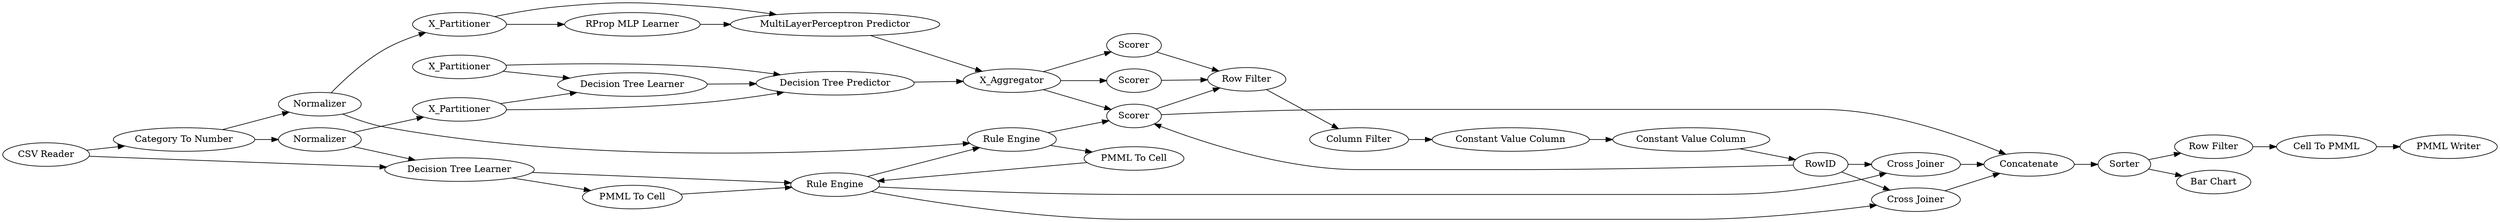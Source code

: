 digraph {
	295 -> 298
	7 -> 8
	4 -> 5
	8 -> 9
	34 -> 35
	28 -> 34
	3 -> 35
	39 -> 298
	34 -> 38
	4 -> 6
	7 -> 41
	293 -> 39
	38 -> 298
	41 -> 9
	2 -> 40
	9 -> 294
	31 -> 32
	35 -> 39
	293 -> 295
	298 -> 299
	1 -> 2
	290 -> 292
	33 -> 34
	32 -> 7
	305 -> 32
	299 -> 300
	33 -> 28
	301 -> 302
	35 -> 22
	40 -> 305
	305 -> 31
	309 -> 32
	34 -> 295
	39 -> 9
	22 -> 34
	6 -> 7
	40 -> 33
	7 -> 39
	309 -> 31
	3 -> 4
	294 -> 290
	300 -> 301
	292 -> 293
	5 -> 6
	293 -> 38
	2 -> 3
	1 -> 33
	299 -> 303
	292 [label="Constant Value Column"]
	7 [label=X_Aggregator]
	9 [label="Row Filter"]
	302 [label="PMML Writer"]
	8 [label=Scorer]
	295 [label="Cross Joiner"]
	3 [label=Normalizer]
	290 [label="Constant Value Column"]
	41 [label=Scorer]
	31 [label="Decision Tree Learner"]
	6 [label="MultiLayerPerceptron Predictor"]
	309 [label=X_Partitioner]
	1 [label="CSV Reader"]
	294 [label="Column Filter"]
	22 [label="PMML To Cell"]
	299 [label=Sorter]
	28 [label="PMML To Cell"]
	293 [label=RowID]
	4 [label=X_Partitioner]
	301 [label="Cell To PMML"]
	298 [label=Concatenate]
	38 [label="Cross Joiner"]
	5 [label="RProp MLP Learner"]
	35 [label="Rule Engine"]
	34 [label="Rule Engine"]
	303 [label="Bar Chart"]
	300 [label="Row Filter"]
	305 [label=X_Partitioner]
	40 [label=Normalizer]
	39 [label=Scorer]
	33 [label="Decision Tree Learner"]
	32 [label="Decision Tree Predictor"]
	2 [label="Category To Number"]
	rankdir=LR
}
